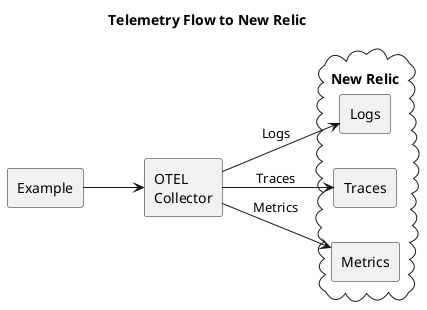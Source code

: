 @startuml new-relic
title Telemetry Flow to New Relic
left to right direction

agent Example as EX
agent "OTEL\nCollector" as OC
cloud "New Relic" {
    agent Logs
    agent Traces
    agent Metrics
}

EX --> OC
OC --> Logs: "Logs"
OC --> Traces: "Traces"
OC --> Metrics: "Metrics"

@enduml
